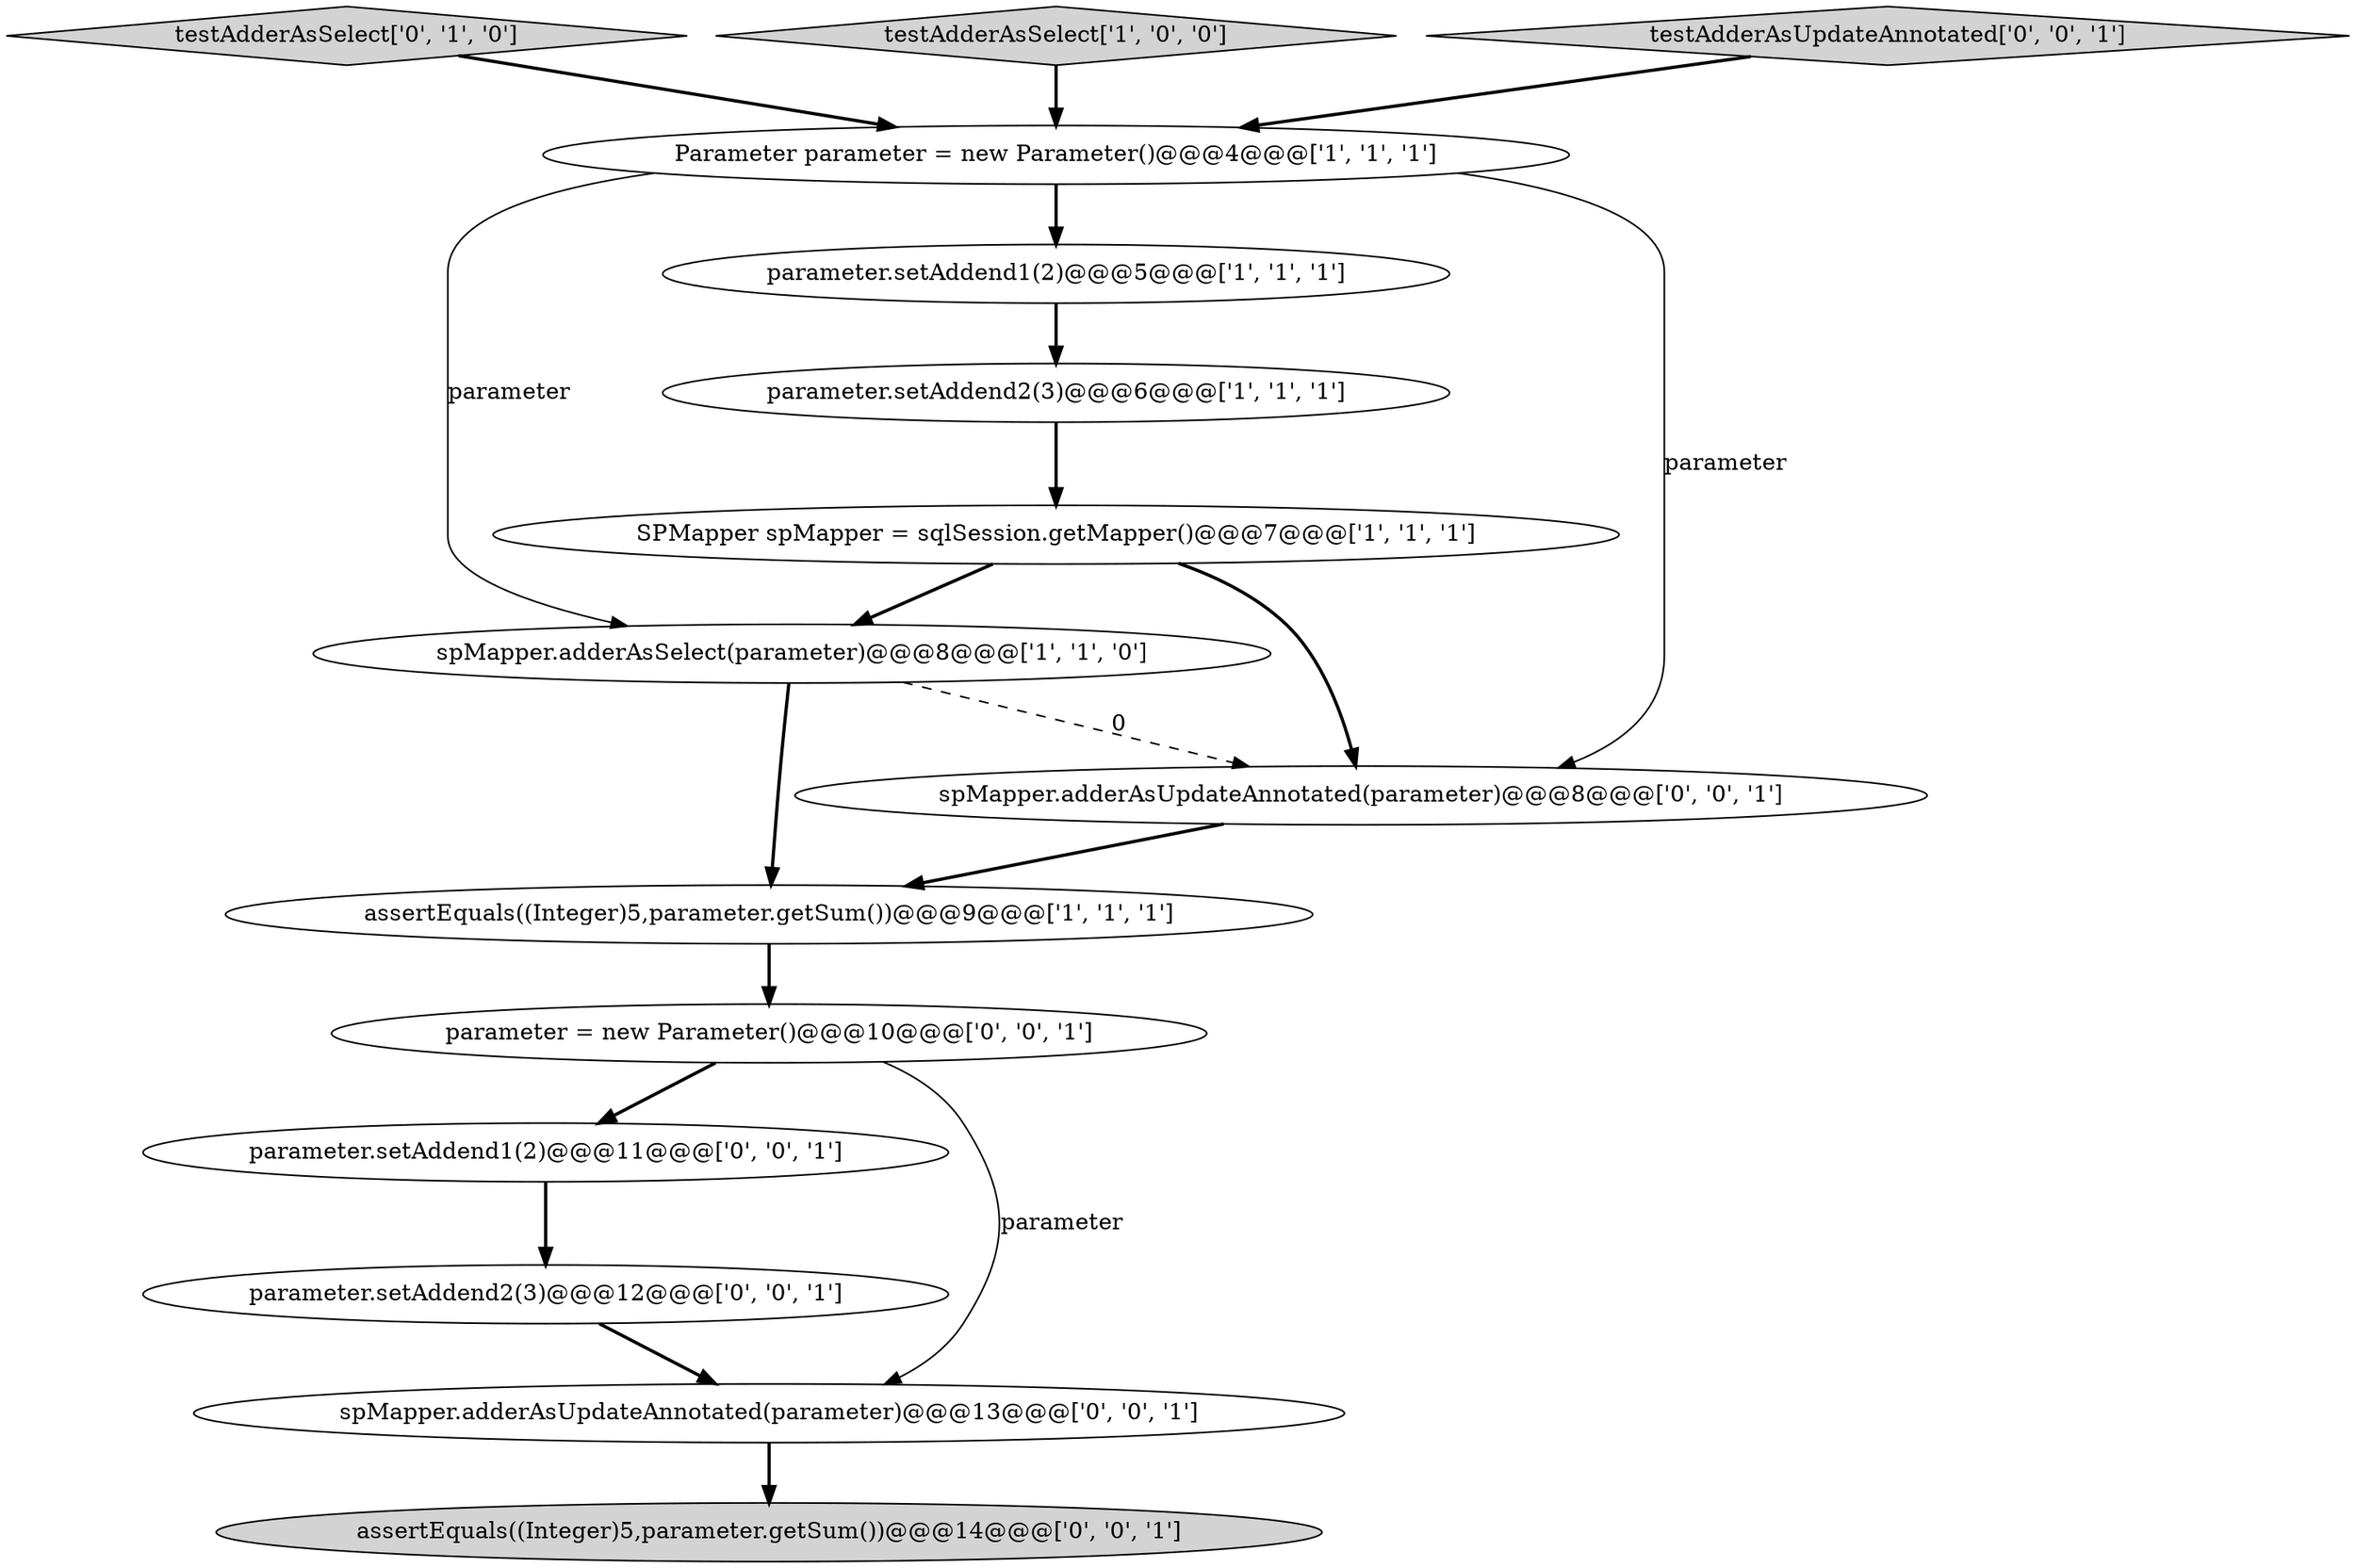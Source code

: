 digraph {
5 [style = filled, label = "assertEquals((Integer)5,parameter.getSum())@@@9@@@['1', '1', '1']", fillcolor = white, shape = ellipse image = "AAA0AAABBB1BBB"];
14 [style = filled, label = "assertEquals((Integer)5,parameter.getSum())@@@14@@@['0', '0', '1']", fillcolor = lightgray, shape = ellipse image = "AAA0AAABBB3BBB"];
2 [style = filled, label = "SPMapper spMapper = sqlSession.getMapper()@@@7@@@['1', '1', '1']", fillcolor = white, shape = ellipse image = "AAA0AAABBB1BBB"];
13 [style = filled, label = "spMapper.adderAsUpdateAnnotated(parameter)@@@8@@@['0', '0', '1']", fillcolor = white, shape = ellipse image = "AAA0AAABBB3BBB"];
3 [style = filled, label = "Parameter parameter = new Parameter()@@@4@@@['1', '1', '1']", fillcolor = white, shape = ellipse image = "AAA0AAABBB1BBB"];
9 [style = filled, label = "parameter.setAddend2(3)@@@12@@@['0', '0', '1']", fillcolor = white, shape = ellipse image = "AAA0AAABBB3BBB"];
4 [style = filled, label = "parameter.setAddend2(3)@@@6@@@['1', '1', '1']", fillcolor = white, shape = ellipse image = "AAA0AAABBB1BBB"];
1 [style = filled, label = "spMapper.adderAsSelect(parameter)@@@8@@@['1', '1', '0']", fillcolor = white, shape = ellipse image = "AAA0AAABBB1BBB"];
10 [style = filled, label = "spMapper.adderAsUpdateAnnotated(parameter)@@@13@@@['0', '0', '1']", fillcolor = white, shape = ellipse image = "AAA0AAABBB3BBB"];
7 [style = filled, label = "testAdderAsSelect['0', '1', '0']", fillcolor = lightgray, shape = diamond image = "AAA0AAABBB2BBB"];
11 [style = filled, label = "parameter = new Parameter()@@@10@@@['0', '0', '1']", fillcolor = white, shape = ellipse image = "AAA0AAABBB3BBB"];
8 [style = filled, label = "parameter.setAddend1(2)@@@11@@@['0', '0', '1']", fillcolor = white, shape = ellipse image = "AAA0AAABBB3BBB"];
6 [style = filled, label = "testAdderAsSelect['1', '0', '0']", fillcolor = lightgray, shape = diamond image = "AAA0AAABBB1BBB"];
0 [style = filled, label = "parameter.setAddend1(2)@@@5@@@['1', '1', '1']", fillcolor = white, shape = ellipse image = "AAA0AAABBB1BBB"];
12 [style = filled, label = "testAdderAsUpdateAnnotated['0', '0', '1']", fillcolor = lightgray, shape = diamond image = "AAA0AAABBB3BBB"];
1->5 [style = bold, label=""];
8->9 [style = bold, label=""];
6->3 [style = bold, label=""];
11->8 [style = bold, label=""];
11->10 [style = solid, label="parameter"];
5->11 [style = bold, label=""];
12->3 [style = bold, label=""];
1->13 [style = dashed, label="0"];
4->2 [style = bold, label=""];
9->10 [style = bold, label=""];
3->13 [style = solid, label="parameter"];
0->4 [style = bold, label=""];
10->14 [style = bold, label=""];
3->1 [style = solid, label="parameter"];
2->1 [style = bold, label=""];
7->3 [style = bold, label=""];
3->0 [style = bold, label=""];
2->13 [style = bold, label=""];
13->5 [style = bold, label=""];
}
